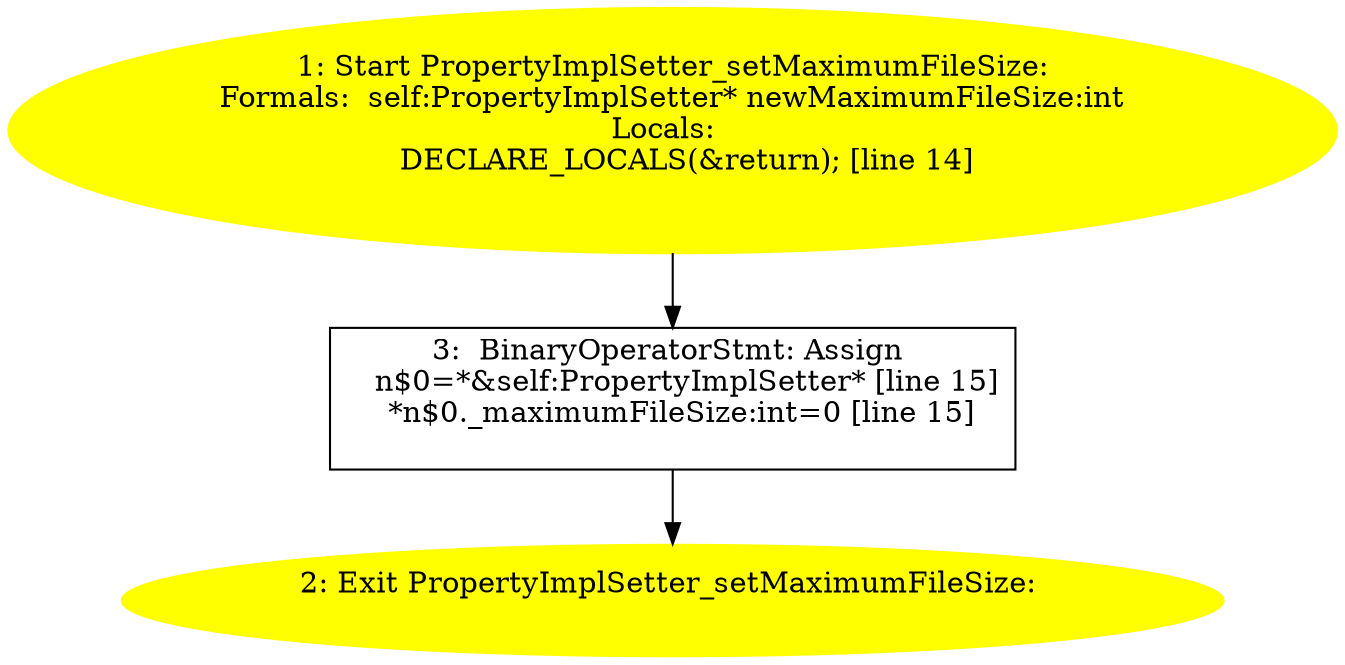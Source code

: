 /* @generated */
digraph iCFG {
"setMaximumFileSize:#PropertyImplSetter#instance.1d600fefeeb62155817021d20e02a478_1" [label="1: Start PropertyImplSetter_setMaximumFileSize:\nFormals:  self:PropertyImplSetter* newMaximumFileSize:int\nLocals:  \n   DECLARE_LOCALS(&return); [line 14]\n " color=yellow style=filled]
	

	 "setMaximumFileSize:#PropertyImplSetter#instance.1d600fefeeb62155817021d20e02a478_1" -> "setMaximumFileSize:#PropertyImplSetter#instance.1d600fefeeb62155817021d20e02a478_3" ;
"setMaximumFileSize:#PropertyImplSetter#instance.1d600fefeeb62155817021d20e02a478_2" [label="2: Exit PropertyImplSetter_setMaximumFileSize: \n  " color=yellow style=filled]
	

"setMaximumFileSize:#PropertyImplSetter#instance.1d600fefeeb62155817021d20e02a478_3" [label="3:  BinaryOperatorStmt: Assign \n   n$0=*&self:PropertyImplSetter* [line 15]\n  *n$0._maximumFileSize:int=0 [line 15]\n " shape="box"]
	

	 "setMaximumFileSize:#PropertyImplSetter#instance.1d600fefeeb62155817021d20e02a478_3" -> "setMaximumFileSize:#PropertyImplSetter#instance.1d600fefeeb62155817021d20e02a478_2" ;
}
